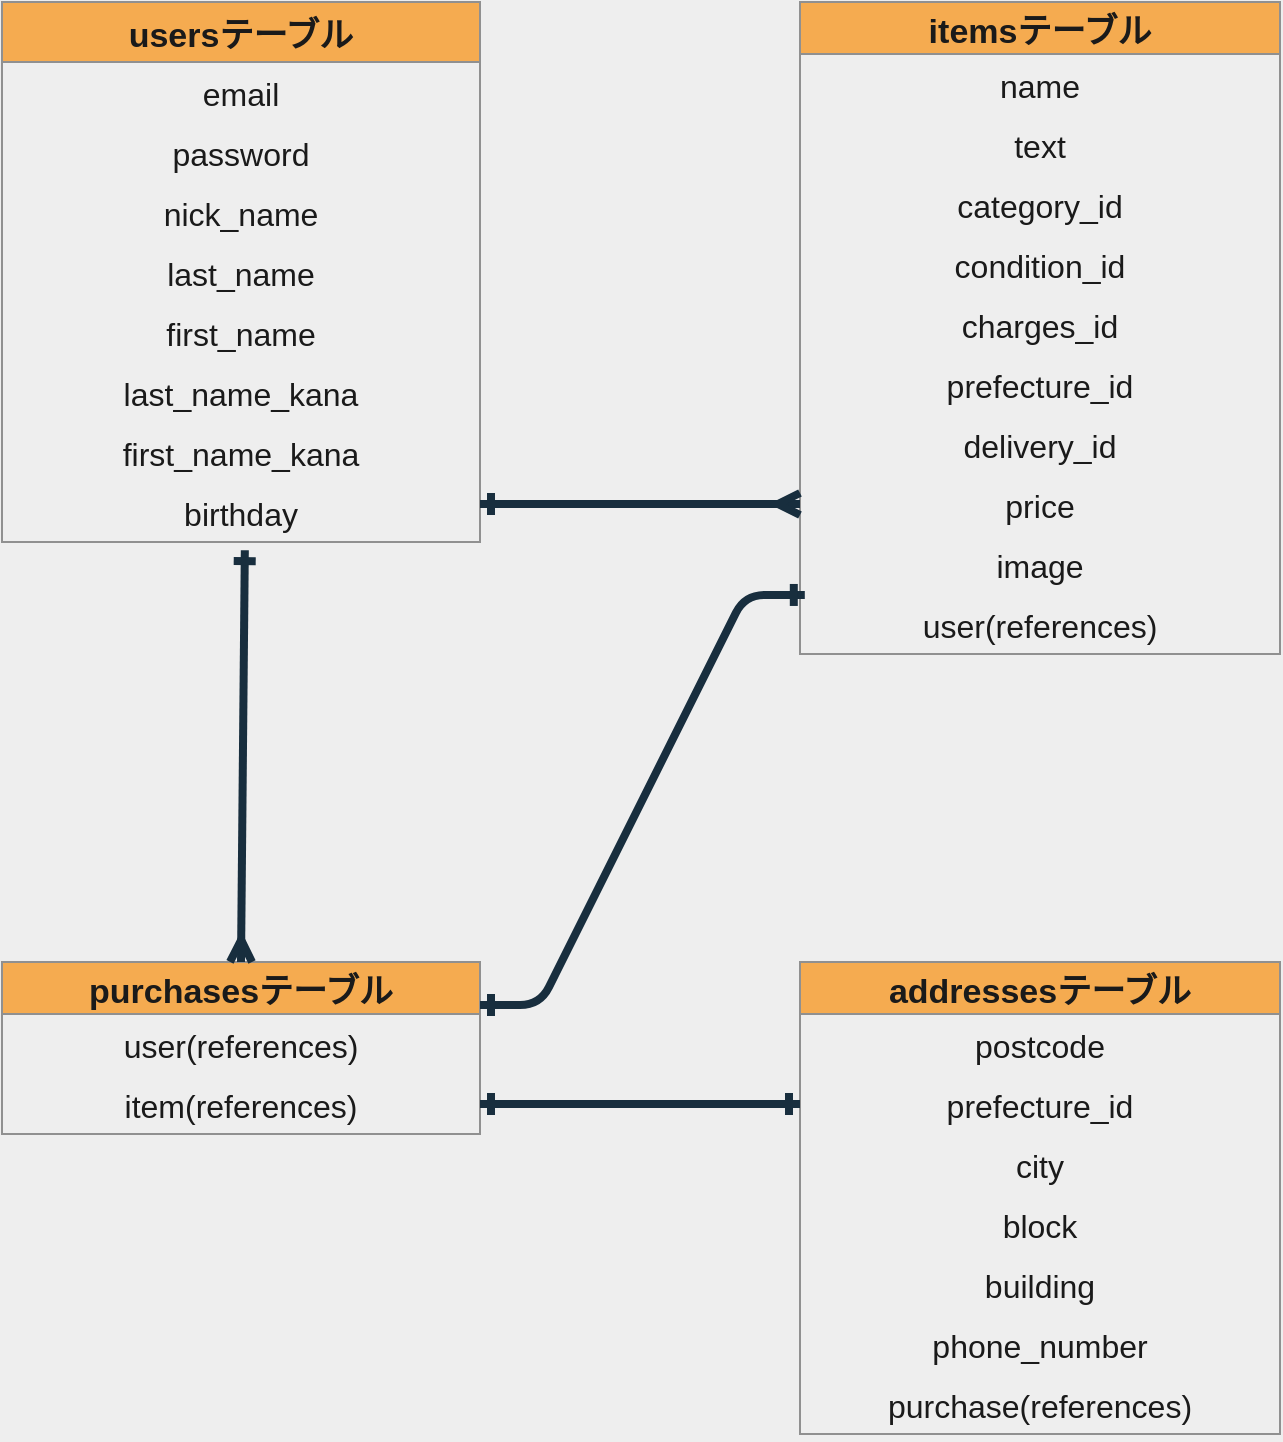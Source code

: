 <mxfile>
    <diagram id="V_D0I7QyNQNgd2t5oLSS" name="ページ1">
        <mxGraphModel dx="1078" dy="648" grid="0" gridSize="10" guides="1" tooltips="1" connect="1" arrows="1" fold="1" page="1" pageScale="1" pageWidth="827" pageHeight="1169" background="#EEEEEE" math="0" shadow="0">
            <root>
                <mxCell id="0"/>
                <mxCell id="1" parent="0"/>
                <mxCell id="15" value="usersテーブル" style="swimlane;fontStyle=1;childLayout=stackLayout;horizontal=1;startSize=30;horizontalStack=0;resizeParent=1;resizeParentMax=0;resizeLast=0;collapsible=1;marginBottom=0;align=center;fontSize=17;fillColor=#F5AB50;strokeColor=#909090;fontColor=#1A1A1A;" vertex="1" parent="1">
                    <mxGeometry x="81" y="40" width="239" height="270" as="geometry">
                        <mxRectangle x="40" y="30" width="120" height="30" as="alternateBounds"/>
                    </mxGeometry>
                </mxCell>
                <mxCell id="16" value="email" style="text;strokeColor=none;fillColor=none;spacingLeft=4;spacingRight=4;overflow=hidden;rotatable=0;points=[[0,0.5],[1,0.5]];portConstraint=eastwest;fontSize=16;align=center;fontColor=#1A1A1A;" vertex="1" parent="15">
                    <mxGeometry y="30" width="239" height="30" as="geometry"/>
                </mxCell>
                <mxCell id="17" value="password" style="text;strokeColor=none;fillColor=none;spacingLeft=4;spacingRight=4;overflow=hidden;rotatable=0;points=[[0,0.5],[1,0.5]];portConstraint=eastwest;fontSize=16;align=center;fontColor=#1A1A1A;" vertex="1" parent="15">
                    <mxGeometry y="60" width="239" height="30" as="geometry"/>
                </mxCell>
                <mxCell id="18" value="nick_name&#10;" style="text;strokeColor=none;fillColor=none;spacingLeft=4;spacingRight=4;overflow=hidden;rotatable=0;points=[[0,0.5],[1,0.5]];portConstraint=eastwest;fontSize=16;align=center;fontColor=#1A1A1A;" vertex="1" parent="15">
                    <mxGeometry y="90" width="239" height="30" as="geometry"/>
                </mxCell>
                <mxCell id="28" value="last_name&#10;" style="text;strokeColor=none;fillColor=none;spacingLeft=4;spacingRight=4;overflow=hidden;rotatable=0;points=[[0,0.5],[1,0.5]];portConstraint=eastwest;fontSize=16;align=center;fontColor=#1A1A1A;" vertex="1" parent="15">
                    <mxGeometry y="120" width="239" height="30" as="geometry"/>
                </mxCell>
                <mxCell id="29" value="first_name&#10;" style="text;strokeColor=none;fillColor=none;spacingLeft=4;spacingRight=4;overflow=hidden;rotatable=0;points=[[0,0.5],[1,0.5]];portConstraint=eastwest;fontSize=16;align=center;fontColor=#1A1A1A;" vertex="1" parent="15">
                    <mxGeometry y="150" width="239" height="30" as="geometry"/>
                </mxCell>
                <mxCell id="30" value="last_name_kana&#10;" style="text;strokeColor=none;fillColor=none;spacingLeft=4;spacingRight=4;overflow=hidden;rotatable=0;points=[[0,0.5],[1,0.5]];portConstraint=eastwest;fontSize=16;align=center;fontColor=#1A1A1A;" vertex="1" parent="15">
                    <mxGeometry y="180" width="239" height="30" as="geometry"/>
                </mxCell>
                <mxCell id="31" value="first_name_kana&#10;" style="text;strokeColor=none;fillColor=none;spacingLeft=4;spacingRight=4;overflow=hidden;rotatable=0;points=[[0,0.5],[1,0.5]];portConstraint=eastwest;fontSize=16;align=center;fontColor=#1A1A1A;" vertex="1" parent="15">
                    <mxGeometry y="210" width="239" height="30" as="geometry"/>
                </mxCell>
                <mxCell id="34" value="birthday" style="text;strokeColor=none;fillColor=none;spacingLeft=4;spacingRight=4;overflow=hidden;rotatable=0;points=[[0,0.5],[1,0.5]];portConstraint=eastwest;fontSize=16;align=center;fontColor=#1A1A1A;" vertex="1" parent="15">
                    <mxGeometry y="240" width="239" height="30" as="geometry"/>
                </mxCell>
                <mxCell id="38" value="itemsテーブル" style="swimlane;fontStyle=1;childLayout=stackLayout;horizontal=1;startSize=26;horizontalStack=0;resizeParent=1;resizeParentMax=0;resizeLast=0;collapsible=1;marginBottom=0;align=center;fontSize=17;fillColor=#F5AB50;strokeColor=#909090;fontColor=#1A1A1A;" vertex="1" parent="1">
                    <mxGeometry x="480" y="40" width="240" height="326" as="geometry"/>
                </mxCell>
                <mxCell id="39" value="name" style="text;strokeColor=none;fillColor=none;spacingLeft=4;spacingRight=4;overflow=hidden;rotatable=0;points=[[0,0.5],[1,0.5]];portConstraint=eastwest;fontSize=16;align=center;fontColor=#1A1A1A;" vertex="1" parent="38">
                    <mxGeometry y="26" width="240" height="30" as="geometry"/>
                </mxCell>
                <mxCell id="40" value="text" style="text;strokeColor=none;fillColor=none;spacingLeft=4;spacingRight=4;overflow=hidden;rotatable=0;points=[[0,0.5],[1,0.5]];portConstraint=eastwest;fontSize=16;align=center;fontColor=#1A1A1A;" vertex="1" parent="38">
                    <mxGeometry y="56" width="240" height="30" as="geometry"/>
                </mxCell>
                <mxCell id="43" value="category_id" style="text;strokeColor=none;fillColor=none;spacingLeft=4;spacingRight=4;overflow=hidden;rotatable=0;points=[[0,0.5],[1,0.5]];portConstraint=eastwest;fontSize=16;align=center;fontColor=#1A1A1A;" vertex="1" parent="38">
                    <mxGeometry y="86" width="240" height="30" as="geometry"/>
                </mxCell>
                <mxCell id="44" value="condition_id" style="text;strokeColor=none;fillColor=none;spacingLeft=4;spacingRight=4;overflow=hidden;rotatable=0;points=[[0,0.5],[1,0.5]];portConstraint=eastwest;fontSize=16;align=center;fontColor=#1A1A1A;" vertex="1" parent="38">
                    <mxGeometry y="116" width="240" height="30" as="geometry"/>
                </mxCell>
                <mxCell id="45" value="charges_id " style="text;strokeColor=none;fillColor=none;spacingLeft=4;spacingRight=4;overflow=hidden;rotatable=0;points=[[0,0.5],[1,0.5]];portConstraint=eastwest;fontSize=16;align=center;fontColor=#1A1A1A;" vertex="1" parent="38">
                    <mxGeometry y="146" width="240" height="30" as="geometry"/>
                </mxCell>
                <mxCell id="46" value="prefecture_id" style="text;strokeColor=none;fillColor=none;spacingLeft=4;spacingRight=4;overflow=hidden;rotatable=0;points=[[0,0.5],[1,0.5]];portConstraint=eastwest;fontSize=16;align=center;fontColor=#1A1A1A;" vertex="1" parent="38">
                    <mxGeometry y="176" width="240" height="30" as="geometry"/>
                </mxCell>
                <mxCell id="47" value="delivery_id " style="text;strokeColor=none;fillColor=none;spacingLeft=4;spacingRight=4;overflow=hidden;rotatable=0;points=[[0,0.5],[1,0.5]];portConstraint=eastwest;fontSize=16;align=center;fontColor=#1A1A1A;" vertex="1" parent="38">
                    <mxGeometry y="206" width="240" height="30" as="geometry"/>
                </mxCell>
                <mxCell id="48" value="price" style="text;strokeColor=none;fillColor=none;spacingLeft=4;spacingRight=4;overflow=hidden;rotatable=0;points=[[0,0.5],[1,0.5]];portConstraint=eastwest;fontSize=16;align=center;fontColor=#1A1A1A;" vertex="1" parent="38">
                    <mxGeometry y="236" width="240" height="30" as="geometry"/>
                </mxCell>
                <mxCell id="49" value="image" style="text;strokeColor=none;fillColor=none;spacingLeft=4;spacingRight=4;overflow=hidden;rotatable=0;points=[[0,0.5],[1,0.5]];portConstraint=eastwest;fontSize=16;align=center;fontColor=#1A1A1A;" vertex="1" parent="38">
                    <mxGeometry y="266" width="240" height="30" as="geometry"/>
                </mxCell>
                <mxCell id="50" value="user(references)" style="text;strokeColor=none;fillColor=none;spacingLeft=4;spacingRight=4;overflow=hidden;rotatable=0;points=[[0,0.5],[1,0.5]];portConstraint=eastwest;fontSize=16;align=center;fontColor=#1A1A1A;" vertex="1" parent="38">
                    <mxGeometry y="296" width="240" height="30" as="geometry"/>
                </mxCell>
                <mxCell id="52" value="purchasesテーブル" style="swimlane;fontStyle=1;childLayout=stackLayout;horizontal=1;startSize=26;horizontalStack=0;resizeParent=1;resizeParentMax=0;resizeLast=0;collapsible=1;marginBottom=0;align=center;fontSize=17;fillColor=#F5AB50;strokeColor=#909090;fontColor=#1A1A1A;" vertex="1" parent="1">
                    <mxGeometry x="81" y="520" width="239" height="86" as="geometry"/>
                </mxCell>
                <mxCell id="54" value="user(references)" style="text;strokeColor=none;fillColor=none;spacingLeft=4;spacingRight=4;overflow=hidden;rotatable=0;points=[[0,0.5],[1,0.5]];portConstraint=eastwest;fontSize=16;align=center;fontColor=#1A1A1A;" vertex="1" parent="52">
                    <mxGeometry y="26" width="239" height="30" as="geometry"/>
                </mxCell>
                <mxCell id="55" value="item(references)" style="text;strokeColor=none;fillColor=none;spacingLeft=4;spacingRight=4;overflow=hidden;rotatable=0;points=[[0,0.5],[1,0.5]];portConstraint=eastwest;fontSize=16;align=center;fontColor=#1A1A1A;" vertex="1" parent="52">
                    <mxGeometry y="56" width="239" height="30" as="geometry"/>
                </mxCell>
                <mxCell id="56" value="addressesテーブル" style="swimlane;fontStyle=1;childLayout=stackLayout;horizontal=1;startSize=26;horizontalStack=0;resizeParent=1;resizeParentMax=0;resizeLast=0;collapsible=1;marginBottom=0;align=center;fontSize=17;fillColor=#F5AB50;strokeColor=#909090;fontColor=#1A1A1A;" vertex="1" parent="1">
                    <mxGeometry x="480" y="520" width="240" height="236" as="geometry"/>
                </mxCell>
                <mxCell id="57" value="postcode" style="text;strokeColor=none;fillColor=none;spacingLeft=4;spacingRight=4;overflow=hidden;rotatable=0;points=[[0,0.5],[1,0.5]];portConstraint=eastwest;fontSize=16;align=center;fontColor=#1A1A1A;" vertex="1" parent="56">
                    <mxGeometry y="26" width="240" height="30" as="geometry"/>
                </mxCell>
                <mxCell id="58" value="prefecture_id " style="text;strokeColor=none;fillColor=none;spacingLeft=4;spacingRight=4;overflow=hidden;rotatable=0;points=[[0,0.5],[1,0.5]];portConstraint=eastwest;fontSize=16;align=center;fontColor=#1A1A1A;" vertex="1" parent="56">
                    <mxGeometry y="56" width="240" height="30" as="geometry"/>
                </mxCell>
                <mxCell id="59" value="city" style="text;strokeColor=none;fillColor=none;spacingLeft=4;spacingRight=4;overflow=hidden;rotatable=0;points=[[0,0.5],[1,0.5]];portConstraint=eastwest;fontSize=16;align=center;fontColor=#1A1A1A;" vertex="1" parent="56">
                    <mxGeometry y="86" width="240" height="30" as="geometry"/>
                </mxCell>
                <mxCell id="60" value="block" style="text;strokeColor=none;fillColor=none;spacingLeft=4;spacingRight=4;overflow=hidden;rotatable=0;points=[[0,0.5],[1,0.5]];portConstraint=eastwest;fontSize=16;align=center;fontColor=#1A1A1A;" vertex="1" parent="56">
                    <mxGeometry y="116" width="240" height="30" as="geometry"/>
                </mxCell>
                <mxCell id="62" value="building " style="text;strokeColor=none;fillColor=none;spacingLeft=4;spacingRight=4;overflow=hidden;rotatable=0;points=[[0,0.5],[1,0.5]];portConstraint=eastwest;fontSize=16;align=center;fontColor=#1A1A1A;" vertex="1" parent="56">
                    <mxGeometry y="146" width="240" height="30" as="geometry"/>
                </mxCell>
                <mxCell id="63" value="phone_number" style="text;strokeColor=none;fillColor=none;spacingLeft=4;spacingRight=4;overflow=hidden;rotatable=0;points=[[0,0.5],[1,0.5]];portConstraint=eastwest;fontSize=16;align=center;fontColor=#1A1A1A;" vertex="1" parent="56">
                    <mxGeometry y="176" width="240" height="30" as="geometry"/>
                </mxCell>
                <mxCell id="88" value="purchase(references)" style="text;strokeColor=none;fillColor=none;spacingLeft=4;spacingRight=4;overflow=hidden;rotatable=0;points=[[0,0.5],[1,0.5]];portConstraint=eastwest;fontSize=16;align=center;fontColor=#1A1A1A;" vertex="1" parent="56">
                    <mxGeometry y="206" width="240" height="30" as="geometry"/>
                </mxCell>
                <mxCell id="74" value="" style="edgeStyle=entityRelationEdgeStyle;fontSize=12;html=1;endArrow=ERmany;strokeWidth=4;entryX=0;entryY=0.5;entryDx=0;entryDy=0;targetPerimeterSpacing=0;startArrow=ERone;startFill=0;labelBackgroundColor=#EEEEEE;strokeColor=#182E3E;fontColor=#1A1A1A;" edge="1" parent="1" target="48">
                    <mxGeometry width="100" height="100" relative="1" as="geometry">
                        <mxPoint x="320" y="291" as="sourcePoint"/>
                        <mxPoint x="471" y="292" as="targetPoint"/>
                    </mxGeometry>
                </mxCell>
                <mxCell id="84" value="" style="endArrow=ERmany;html=1;strokeWidth=4;fontSize=17;exitX=0.508;exitY=1.137;exitDx=0;exitDy=0;exitPerimeter=0;entryX=0.5;entryY=0;entryDx=0;entryDy=0;startArrow=ERone;startFill=0;endFill=0;labelBackgroundColor=#EEEEEE;strokeColor=#182E3E;fontColor=#1A1A1A;" edge="1" parent="1" source="34" target="52">
                    <mxGeometry relative="1" as="geometry">
                        <mxPoint x="270" y="430" as="sourcePoint"/>
                        <mxPoint x="430" y="430" as="targetPoint"/>
                    </mxGeometry>
                </mxCell>
                <mxCell id="85" value="" style="edgeStyle=entityRelationEdgeStyle;fontSize=12;html=1;endArrow=ERone;endFill=1;strokeWidth=4;entryX=0.01;entryY=0.016;entryDx=0;entryDy=0;entryPerimeter=0;exitX=1;exitY=0.25;exitDx=0;exitDy=0;startArrow=ERone;startFill=0;labelBackgroundColor=#EEEEEE;strokeColor=#182E3E;fontColor=#1A1A1A;" edge="1" parent="1" source="52" target="50">
                    <mxGeometry width="100" height="100" relative="1" as="geometry">
                        <mxPoint x="300" y="480" as="sourcePoint"/>
                        <mxPoint x="400" y="380" as="targetPoint"/>
                    </mxGeometry>
                </mxCell>
                <mxCell id="86" value="" style="endArrow=ERone;html=1;strokeWidth=4;fontSize=17;entryX=0;entryY=0.5;entryDx=0;entryDy=0;exitX=1;exitY=0.5;exitDx=0;exitDy=0;startArrow=ERone;startFill=0;endFill=0;labelBackgroundColor=#EEEEEE;strokeColor=#182E3E;fontColor=#1A1A1A;" edge="1" parent="1" source="55" target="58">
                    <mxGeometry relative="1" as="geometry">
                        <mxPoint x="270" y="430" as="sourcePoint"/>
                        <mxPoint x="430" y="430" as="targetPoint"/>
                    </mxGeometry>
                </mxCell>
            </root>
        </mxGraphModel>
    </diagram>
</mxfile>